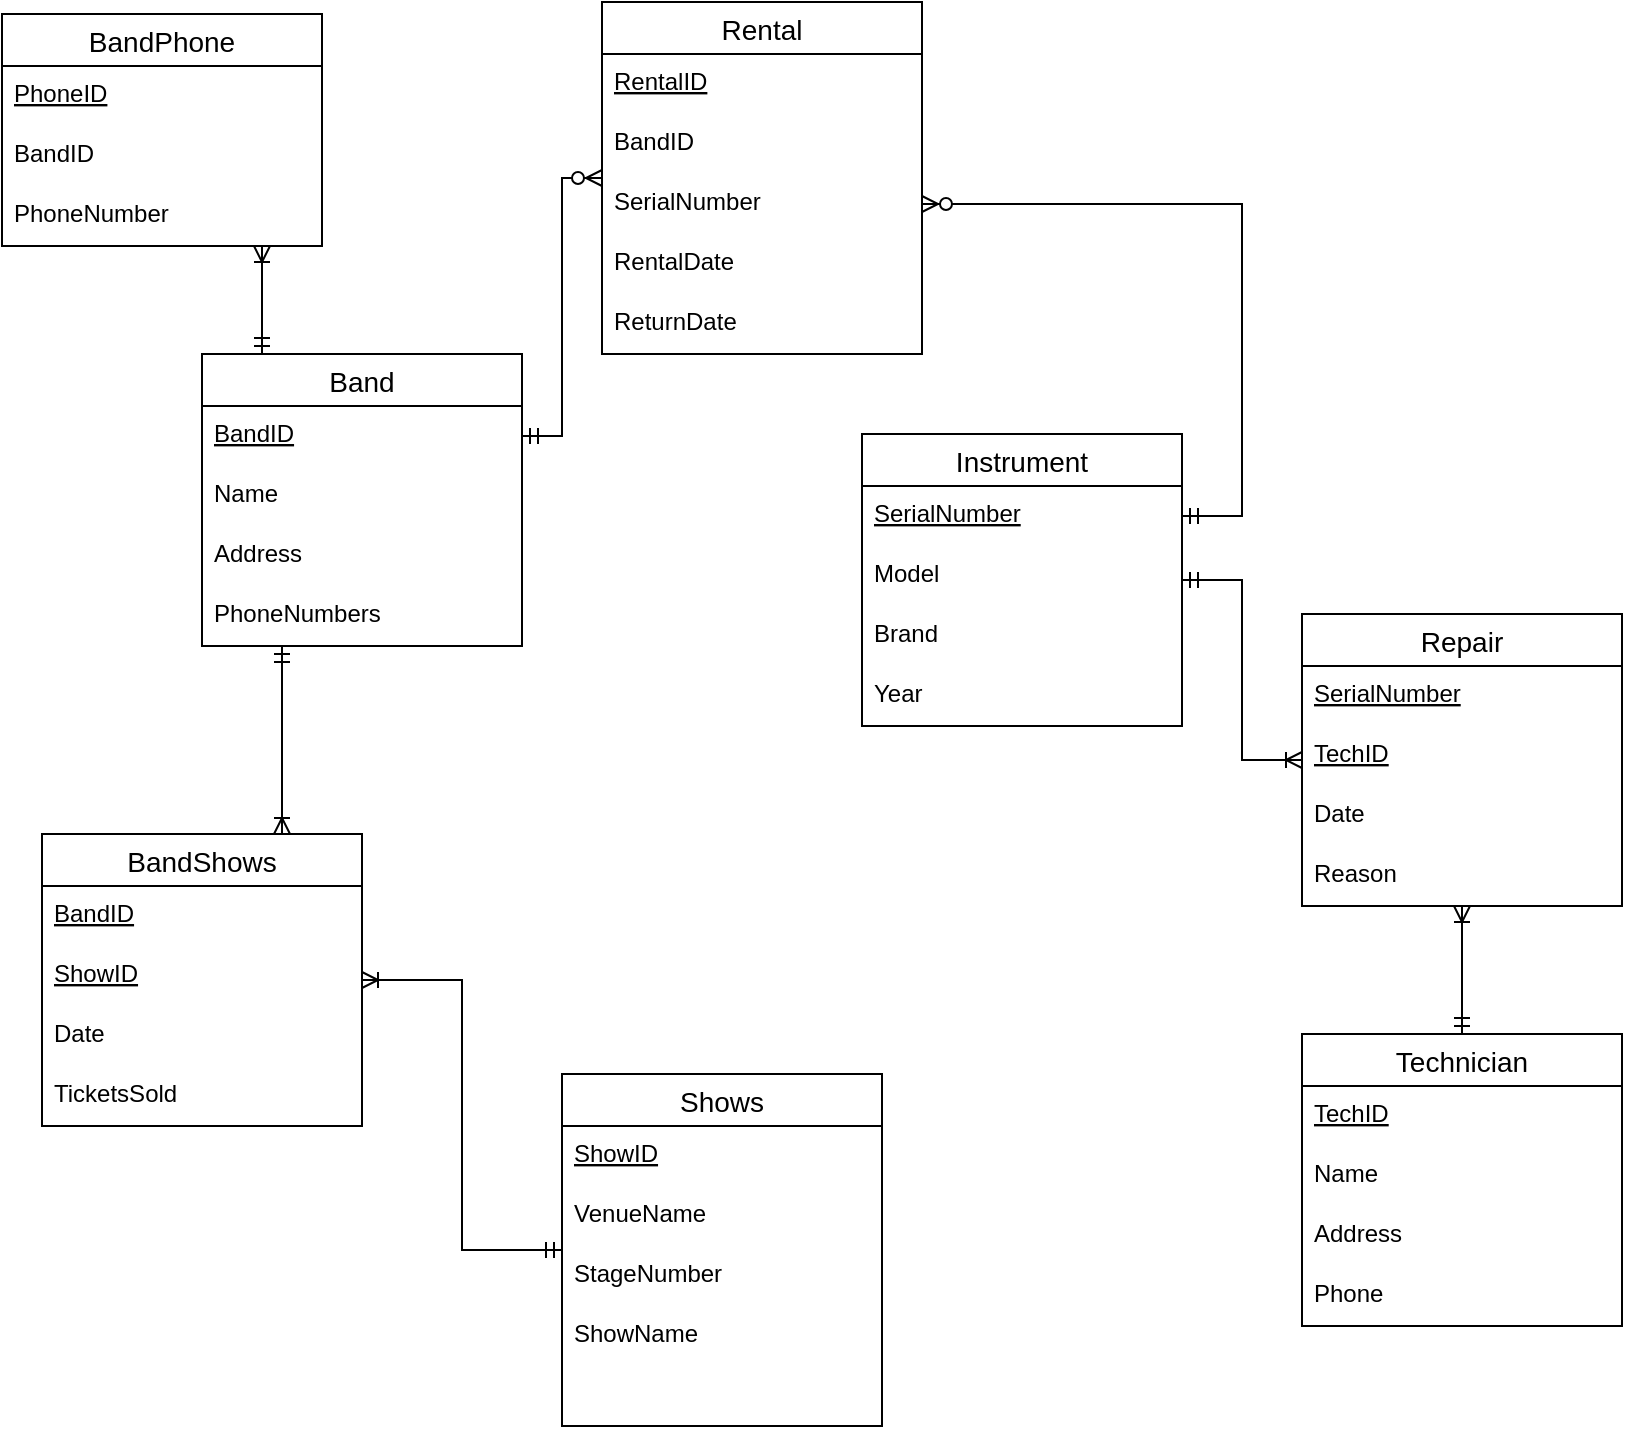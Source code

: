 <mxfile version="20.8.11" type="github"><diagram name="Page-1" id="2MUh4qdRpW2pDVNFt2b4"><mxGraphModel dx="691" dy="714" grid="1" gridSize="10" guides="1" tooltips="1" connect="1" arrows="1" fold="1" page="1" pageScale="1" pageWidth="850" pageHeight="1100" math="0" shadow="0"><root><mxCell id="0"/><mxCell id="1" parent="0"/><mxCell id="hThTRdmx1ZaPSEdKNbmU-5" value="Instrument" style="swimlane;fontStyle=0;childLayout=stackLayout;horizontal=1;startSize=26;horizontalStack=0;resizeParent=1;resizeParentMax=0;resizeLast=0;collapsible=1;marginBottom=0;align=center;fontSize=14;" parent="1" vertex="1"><mxGeometry x="460" y="240" width="160" height="146" as="geometry"/></mxCell><mxCell id="hThTRdmx1ZaPSEdKNbmU-6" value="SerialNumber" style="text;strokeColor=none;fillColor=none;spacingLeft=4;spacingRight=4;overflow=hidden;rotatable=0;points=[[0,0.5],[1,0.5]];portConstraint=eastwest;fontSize=12;fontStyle=4" parent="hThTRdmx1ZaPSEdKNbmU-5" vertex="1"><mxGeometry y="26" width="160" height="30" as="geometry"/></mxCell><mxCell id="hThTRdmx1ZaPSEdKNbmU-7" value="Model" style="text;strokeColor=none;fillColor=none;spacingLeft=4;spacingRight=4;overflow=hidden;rotatable=0;points=[[0,0.5],[1,0.5]];portConstraint=eastwest;fontSize=12;" parent="hThTRdmx1ZaPSEdKNbmU-5" vertex="1"><mxGeometry y="56" width="160" height="30" as="geometry"/></mxCell><mxCell id="hThTRdmx1ZaPSEdKNbmU-8" value="Brand" style="text;strokeColor=none;fillColor=none;spacingLeft=4;spacingRight=4;overflow=hidden;rotatable=0;points=[[0,0.5],[1,0.5]];portConstraint=eastwest;fontSize=12;" parent="hThTRdmx1ZaPSEdKNbmU-5" vertex="1"><mxGeometry y="86" width="160" height="30" as="geometry"/></mxCell><mxCell id="hThTRdmx1ZaPSEdKNbmU-9" value="Year" style="text;strokeColor=none;fillColor=none;spacingLeft=4;spacingRight=4;overflow=hidden;rotatable=0;points=[[0,0.5],[1,0.5]];portConstraint=eastwest;fontSize=12;" parent="hThTRdmx1ZaPSEdKNbmU-5" vertex="1"><mxGeometry y="116" width="160" height="30" as="geometry"/></mxCell><mxCell id="hThTRdmx1ZaPSEdKNbmU-14" value="Band" style="swimlane;fontStyle=0;childLayout=stackLayout;horizontal=1;startSize=26;horizontalStack=0;resizeParent=1;resizeParentMax=0;resizeLast=0;collapsible=1;marginBottom=0;align=center;fontSize=14;" parent="1" vertex="1"><mxGeometry x="130" y="200" width="160" height="146" as="geometry"/></mxCell><mxCell id="hThTRdmx1ZaPSEdKNbmU-35" style="edgeStyle=elbowEdgeStyle;rounded=0;orthogonalLoop=1;jettySize=auto;html=1;exitX=0;exitY=0.5;exitDx=0;exitDy=0;" parent="hThTRdmx1ZaPSEdKNbmU-14" source="hThTRdmx1ZaPSEdKNbmU-15" target="hThTRdmx1ZaPSEdKNbmU-14" edge="1"><mxGeometry relative="1" as="geometry"/></mxCell><mxCell id="hThTRdmx1ZaPSEdKNbmU-15" value="BandID" style="text;strokeColor=none;fillColor=none;spacingLeft=4;spacingRight=4;overflow=hidden;rotatable=0;points=[[0,0.5],[1,0.5]];portConstraint=eastwest;fontSize=12;fontStyle=4" parent="hThTRdmx1ZaPSEdKNbmU-14" vertex="1"><mxGeometry y="26" width="160" height="30" as="geometry"/></mxCell><mxCell id="hThTRdmx1ZaPSEdKNbmU-16" value="Name" style="text;strokeColor=none;fillColor=none;spacingLeft=4;spacingRight=4;overflow=hidden;rotatable=0;points=[[0,0.5],[1,0.5]];portConstraint=eastwest;fontSize=12;" parent="hThTRdmx1ZaPSEdKNbmU-14" vertex="1"><mxGeometry y="56" width="160" height="30" as="geometry"/></mxCell><mxCell id="hThTRdmx1ZaPSEdKNbmU-17" value="Address" style="text;strokeColor=none;fillColor=none;spacingLeft=4;spacingRight=4;overflow=hidden;rotatable=0;points=[[0,0.5],[1,0.5]];portConstraint=eastwest;fontSize=12;" parent="hThTRdmx1ZaPSEdKNbmU-14" vertex="1"><mxGeometry y="86" width="160" height="30" as="geometry"/></mxCell><mxCell id="hThTRdmx1ZaPSEdKNbmU-18" value="PhoneNumbers" style="text;strokeColor=none;fillColor=none;spacingLeft=4;spacingRight=4;overflow=hidden;rotatable=0;points=[[0,0.5],[1,0.5]];portConstraint=eastwest;fontSize=12;" parent="hThTRdmx1ZaPSEdKNbmU-14" vertex="1"><mxGeometry y="116" width="160" height="30" as="geometry"/></mxCell><mxCell id="hThTRdmx1ZaPSEdKNbmU-20" value="Rental" style="swimlane;fontStyle=0;childLayout=stackLayout;horizontal=1;startSize=26;horizontalStack=0;resizeParent=1;resizeParentMax=0;resizeLast=0;collapsible=1;marginBottom=0;align=center;fontSize=14;" parent="1" vertex="1"><mxGeometry x="330" y="24" width="160" height="176" as="geometry"/></mxCell><mxCell id="hThTRdmx1ZaPSEdKNbmU-27" value="RentalID" style="text;strokeColor=none;fillColor=none;spacingLeft=4;spacingRight=4;overflow=hidden;rotatable=0;points=[[0,0.5],[1,0.5]];portConstraint=eastwest;fontSize=12;fontStyle=4" parent="hThTRdmx1ZaPSEdKNbmU-20" vertex="1"><mxGeometry y="26" width="160" height="30" as="geometry"/></mxCell><mxCell id="hThTRdmx1ZaPSEdKNbmU-21" value="BandID" style="text;strokeColor=none;fillColor=none;spacingLeft=4;spacingRight=4;overflow=hidden;rotatable=0;points=[[0,0.5],[1,0.5]];portConstraint=eastwest;fontSize=12;fontStyle=0" parent="hThTRdmx1ZaPSEdKNbmU-20" vertex="1"><mxGeometry y="56" width="160" height="30" as="geometry"/></mxCell><mxCell id="hThTRdmx1ZaPSEdKNbmU-22" value="SerialNumber" style="text;strokeColor=none;fillColor=none;spacingLeft=4;spacingRight=4;overflow=hidden;rotatable=0;points=[[0,0.5],[1,0.5]];portConstraint=eastwest;fontSize=12;fontStyle=0" parent="hThTRdmx1ZaPSEdKNbmU-20" vertex="1"><mxGeometry y="86" width="160" height="30" as="geometry"/></mxCell><mxCell id="hThTRdmx1ZaPSEdKNbmU-23" value="RentalDate" style="text;strokeColor=none;fillColor=none;spacingLeft=4;spacingRight=4;overflow=hidden;rotatable=0;points=[[0,0.5],[1,0.5]];portConstraint=eastwest;fontSize=12;" parent="hThTRdmx1ZaPSEdKNbmU-20" vertex="1"><mxGeometry y="116" width="160" height="30" as="geometry"/></mxCell><mxCell id="hThTRdmx1ZaPSEdKNbmU-26" value="ReturnDate" style="text;strokeColor=none;fillColor=none;spacingLeft=4;spacingRight=4;overflow=hidden;rotatable=0;points=[[0,0.5],[1,0.5]];portConstraint=eastwest;fontSize=12;" parent="hThTRdmx1ZaPSEdKNbmU-20" vertex="1"><mxGeometry y="146" width="160" height="30" as="geometry"/></mxCell><mxCell id="hThTRdmx1ZaPSEdKNbmU-24" value="" style="edgeStyle=elbowEdgeStyle;fontSize=12;html=1;endArrow=ERzeroToMany;startArrow=ERmandOne;rounded=0;" parent="1" source="hThTRdmx1ZaPSEdKNbmU-15" target="hThTRdmx1ZaPSEdKNbmU-20" edge="1"><mxGeometry width="100" height="100" relative="1" as="geometry"><mxPoint x="380" y="310" as="sourcePoint"/><mxPoint x="290" y="505" as="targetPoint"/></mxGeometry></mxCell><mxCell id="hThTRdmx1ZaPSEdKNbmU-25" value="" style="edgeStyle=entityRelationEdgeStyle;fontSize=12;html=1;endArrow=ERzeroToMany;startArrow=ERmandOne;rounded=0;" parent="1" source="hThTRdmx1ZaPSEdKNbmU-6" target="hThTRdmx1ZaPSEdKNbmU-22" edge="1"><mxGeometry width="100" height="100" relative="1" as="geometry"><mxPoint x="380" y="310" as="sourcePoint"/><mxPoint x="480" y="210" as="targetPoint"/></mxGeometry></mxCell><mxCell id="hThTRdmx1ZaPSEdKNbmU-28" value="BandPhone" style="swimlane;fontStyle=0;childLayout=stackLayout;horizontal=1;startSize=26;horizontalStack=0;resizeParent=1;resizeParentMax=0;resizeLast=0;collapsible=1;marginBottom=0;align=center;fontSize=14;" parent="1" vertex="1"><mxGeometry x="30" y="30" width="160" height="116" as="geometry"/></mxCell><mxCell id="hThTRdmx1ZaPSEdKNbmU-30" value="PhoneID" style="text;strokeColor=none;fillColor=none;spacingLeft=4;spacingRight=4;overflow=hidden;rotatable=0;points=[[0,0.5],[1,0.5]];portConstraint=eastwest;fontSize=12;fontStyle=4" parent="hThTRdmx1ZaPSEdKNbmU-28" vertex="1"><mxGeometry y="26" width="160" height="30" as="geometry"/></mxCell><mxCell id="hThTRdmx1ZaPSEdKNbmU-31" value="BandID" style="text;strokeColor=none;fillColor=none;spacingLeft=4;spacingRight=4;overflow=hidden;rotatable=0;points=[[0,0.5],[1,0.5]];portConstraint=eastwest;fontSize=12;" parent="hThTRdmx1ZaPSEdKNbmU-28" vertex="1"><mxGeometry y="56" width="160" height="30" as="geometry"/></mxCell><mxCell id="hThTRdmx1ZaPSEdKNbmU-32" value="PhoneNumber" style="text;strokeColor=none;fillColor=none;spacingLeft=4;spacingRight=4;overflow=hidden;rotatable=0;points=[[0,0.5],[1,0.5]];portConstraint=eastwest;fontSize=12;" parent="hThTRdmx1ZaPSEdKNbmU-28" vertex="1"><mxGeometry y="86" width="160" height="30" as="geometry"/></mxCell><mxCell id="hThTRdmx1ZaPSEdKNbmU-34" value="" style="edgeStyle=elbowEdgeStyle;fontSize=12;html=1;endArrow=ERoneToMany;startArrow=ERmandOne;rounded=0;" parent="1" source="hThTRdmx1ZaPSEdKNbmU-14" target="hThTRdmx1ZaPSEdKNbmU-28" edge="1"><mxGeometry width="100" height="100" relative="1" as="geometry"><mxPoint x="200" y="310" as="sourcePoint"/><mxPoint x="300" y="210" as="targetPoint"/></mxGeometry></mxCell><mxCell id="hThTRdmx1ZaPSEdKNbmU-36" value="Technician" style="swimlane;fontStyle=0;childLayout=stackLayout;horizontal=1;startSize=26;horizontalStack=0;resizeParent=1;resizeParentMax=0;resizeLast=0;collapsible=1;marginBottom=0;align=center;fontSize=14;" parent="1" vertex="1"><mxGeometry x="680" y="540" width="160" height="146" as="geometry"/></mxCell><mxCell id="hThTRdmx1ZaPSEdKNbmU-37" value="TechID" style="text;strokeColor=none;fillColor=none;spacingLeft=4;spacingRight=4;overflow=hidden;rotatable=0;points=[[0,0.5],[1,0.5]];portConstraint=eastwest;fontSize=12;fontStyle=4" parent="hThTRdmx1ZaPSEdKNbmU-36" vertex="1"><mxGeometry y="26" width="160" height="30" as="geometry"/></mxCell><mxCell id="hThTRdmx1ZaPSEdKNbmU-38" value="Name" style="text;strokeColor=none;fillColor=none;spacingLeft=4;spacingRight=4;overflow=hidden;rotatable=0;points=[[0,0.5],[1,0.5]];portConstraint=eastwest;fontSize=12;" parent="hThTRdmx1ZaPSEdKNbmU-36" vertex="1"><mxGeometry y="56" width="160" height="30" as="geometry"/></mxCell><mxCell id="hThTRdmx1ZaPSEdKNbmU-39" value="Address" style="text;strokeColor=none;fillColor=none;spacingLeft=4;spacingRight=4;overflow=hidden;rotatable=0;points=[[0,0.5],[1,0.5]];portConstraint=eastwest;fontSize=12;" parent="hThTRdmx1ZaPSEdKNbmU-36" vertex="1"><mxGeometry y="86" width="160" height="30" as="geometry"/></mxCell><mxCell id="hThTRdmx1ZaPSEdKNbmU-40" value="Phone" style="text;strokeColor=none;fillColor=none;spacingLeft=4;spacingRight=4;overflow=hidden;rotatable=0;points=[[0,0.5],[1,0.5]];portConstraint=eastwest;fontSize=12;" parent="hThTRdmx1ZaPSEdKNbmU-36" vertex="1"><mxGeometry y="116" width="160" height="30" as="geometry"/></mxCell><mxCell id="hThTRdmx1ZaPSEdKNbmU-41" value="Repair" style="swimlane;fontStyle=0;childLayout=stackLayout;horizontal=1;startSize=26;horizontalStack=0;resizeParent=1;resizeParentMax=0;resizeLast=0;collapsible=1;marginBottom=0;align=center;fontSize=14;" parent="1" vertex="1"><mxGeometry x="680" y="330" width="160" height="146" as="geometry"/></mxCell><mxCell id="hThTRdmx1ZaPSEdKNbmU-42" value="SerialNumber" style="text;strokeColor=none;fillColor=none;spacingLeft=4;spacingRight=4;overflow=hidden;rotatable=0;points=[[0,0.5],[1,0.5]];portConstraint=eastwest;fontSize=12;fontStyle=4" parent="hThTRdmx1ZaPSEdKNbmU-41" vertex="1"><mxGeometry y="26" width="160" height="30" as="geometry"/></mxCell><mxCell id="hThTRdmx1ZaPSEdKNbmU-43" value="TechID" style="text;strokeColor=none;fillColor=none;spacingLeft=4;spacingRight=4;overflow=hidden;rotatable=0;points=[[0,0.5],[1,0.5]];portConstraint=eastwest;fontSize=12;fontStyle=4" parent="hThTRdmx1ZaPSEdKNbmU-41" vertex="1"><mxGeometry y="56" width="160" height="30" as="geometry"/></mxCell><mxCell id="hThTRdmx1ZaPSEdKNbmU-44" value="Date" style="text;strokeColor=none;fillColor=none;spacingLeft=4;spacingRight=4;overflow=hidden;rotatable=0;points=[[0,0.5],[1,0.5]];portConstraint=eastwest;fontSize=12;" parent="hThTRdmx1ZaPSEdKNbmU-41" vertex="1"><mxGeometry y="86" width="160" height="30" as="geometry"/></mxCell><mxCell id="hThTRdmx1ZaPSEdKNbmU-47" value="Reason" style="text;strokeColor=none;fillColor=none;spacingLeft=4;spacingRight=4;overflow=hidden;rotatable=0;points=[[0,0.5],[1,0.5]];portConstraint=eastwest;fontSize=12;" parent="hThTRdmx1ZaPSEdKNbmU-41" vertex="1"><mxGeometry y="116" width="160" height="30" as="geometry"/></mxCell><mxCell id="hThTRdmx1ZaPSEdKNbmU-45" value="" style="edgeStyle=elbowEdgeStyle;fontSize=12;html=1;endArrow=ERoneToMany;startArrow=ERmandOne;rounded=0;" parent="1" source="hThTRdmx1ZaPSEdKNbmU-36" target="hThTRdmx1ZaPSEdKNbmU-41" edge="1"><mxGeometry width="100" height="100" relative="1" as="geometry"><mxPoint x="560" y="546" as="sourcePoint"/><mxPoint x="660" y="446" as="targetPoint"/></mxGeometry></mxCell><mxCell id="hThTRdmx1ZaPSEdKNbmU-46" value="" style="edgeStyle=elbowEdgeStyle;fontSize=12;html=1;endArrow=ERoneToMany;startArrow=ERmandOne;rounded=0;" parent="1" source="hThTRdmx1ZaPSEdKNbmU-5" target="hThTRdmx1ZaPSEdKNbmU-41" edge="1"><mxGeometry width="100" height="100" relative="1" as="geometry"><mxPoint x="570" y="410" as="sourcePoint"/><mxPoint x="660" y="330" as="targetPoint"/></mxGeometry></mxCell><mxCell id="hThTRdmx1ZaPSEdKNbmU-49" value="Shows" style="swimlane;fontStyle=0;childLayout=stackLayout;horizontal=1;startSize=26;horizontalStack=0;resizeParent=1;resizeParentMax=0;resizeLast=0;collapsible=1;marginBottom=0;align=center;fontSize=14;" parent="1" vertex="1"><mxGeometry x="310" y="560" width="160" height="176" as="geometry"/></mxCell><mxCell id="hThTRdmx1ZaPSEdKNbmU-53" value="ShowID" style="text;strokeColor=none;fillColor=none;spacingLeft=4;spacingRight=4;overflow=hidden;rotatable=0;points=[[0,0.5],[1,0.5]];portConstraint=eastwest;fontSize=12;fontStyle=4" parent="hThTRdmx1ZaPSEdKNbmU-49" vertex="1"><mxGeometry y="26" width="160" height="30" as="geometry"/></mxCell><mxCell id="hThTRdmx1ZaPSEdKNbmU-50" value="VenueName" style="text;strokeColor=none;fillColor=none;spacingLeft=4;spacingRight=4;overflow=hidden;rotatable=0;points=[[0,0.5],[1,0.5]];portConstraint=eastwest;fontSize=12;" parent="hThTRdmx1ZaPSEdKNbmU-49" vertex="1"><mxGeometry y="56" width="160" height="30" as="geometry"/></mxCell><mxCell id="hThTRdmx1ZaPSEdKNbmU-51" value="StageNumber" style="text;strokeColor=none;fillColor=none;spacingLeft=4;spacingRight=4;overflow=hidden;rotatable=0;points=[[0,0.5],[1,0.5]];portConstraint=eastwest;fontSize=12;" parent="hThTRdmx1ZaPSEdKNbmU-49" vertex="1"><mxGeometry y="86" width="160" height="30" as="geometry"/></mxCell><mxCell id="hThTRdmx1ZaPSEdKNbmU-52" value="ShowName" style="text;strokeColor=none;fillColor=none;spacingLeft=4;spacingRight=4;overflow=hidden;rotatable=0;points=[[0,0.5],[1,0.5]];portConstraint=eastwest;fontSize=12;" parent="hThTRdmx1ZaPSEdKNbmU-49" vertex="1"><mxGeometry y="116" width="160" height="30" as="geometry"/></mxCell><mxCell id="hThTRdmx1ZaPSEdKNbmU-54" style="text;strokeColor=none;fillColor=none;spacingLeft=4;spacingRight=4;overflow=hidden;rotatable=0;points=[[0,0.5],[1,0.5]];portConstraint=eastwest;fontSize=12;" parent="hThTRdmx1ZaPSEdKNbmU-49" vertex="1"><mxGeometry y="146" width="160" height="30" as="geometry"/></mxCell><mxCell id="hThTRdmx1ZaPSEdKNbmU-55" value="BandShows" style="swimlane;fontStyle=0;childLayout=stackLayout;horizontal=1;startSize=26;horizontalStack=0;resizeParent=1;resizeParentMax=0;resizeLast=0;collapsible=1;marginBottom=0;align=center;fontSize=14;" parent="1" vertex="1"><mxGeometry x="50" y="440" width="160" height="146" as="geometry"/></mxCell><mxCell id="hThTRdmx1ZaPSEdKNbmU-56" value="BandID" style="text;strokeColor=none;fillColor=none;spacingLeft=4;spacingRight=4;overflow=hidden;rotatable=0;points=[[0,0.5],[1,0.5]];portConstraint=eastwest;fontSize=12;fontStyle=4" parent="hThTRdmx1ZaPSEdKNbmU-55" vertex="1"><mxGeometry y="26" width="160" height="30" as="geometry"/></mxCell><mxCell id="hThTRdmx1ZaPSEdKNbmU-57" value="ShowID" style="text;strokeColor=none;fillColor=none;spacingLeft=4;spacingRight=4;overflow=hidden;rotatable=0;points=[[0,0.5],[1,0.5]];portConstraint=eastwest;fontSize=12;fontStyle=4" parent="hThTRdmx1ZaPSEdKNbmU-55" vertex="1"><mxGeometry y="56" width="160" height="30" as="geometry"/></mxCell><mxCell id="hThTRdmx1ZaPSEdKNbmU-58" value="Date" style="text;strokeColor=none;fillColor=none;spacingLeft=4;spacingRight=4;overflow=hidden;rotatable=0;points=[[0,0.5],[1,0.5]];portConstraint=eastwest;fontSize=12;" parent="hThTRdmx1ZaPSEdKNbmU-55" vertex="1"><mxGeometry y="86" width="160" height="30" as="geometry"/></mxCell><mxCell id="hThTRdmx1ZaPSEdKNbmU-59" value="TicketsSold" style="text;strokeColor=none;fillColor=none;spacingLeft=4;spacingRight=4;overflow=hidden;rotatable=0;points=[[0,0.5],[1,0.5]];portConstraint=eastwest;fontSize=12;" parent="hThTRdmx1ZaPSEdKNbmU-55" vertex="1"><mxGeometry y="116" width="160" height="30" as="geometry"/></mxCell><mxCell id="hThTRdmx1ZaPSEdKNbmU-60" value="" style="edgeStyle=elbowEdgeStyle;fontSize=12;html=1;endArrow=ERoneToMany;startArrow=ERmandOne;rounded=0;" parent="1" source="hThTRdmx1ZaPSEdKNbmU-49" target="hThTRdmx1ZaPSEdKNbmU-55" edge="1"><mxGeometry width="100" height="100" relative="1" as="geometry"><mxPoint x="300" y="510" as="sourcePoint"/><mxPoint x="400" y="410" as="targetPoint"/></mxGeometry></mxCell><mxCell id="hThTRdmx1ZaPSEdKNbmU-61" value="" style="edgeStyle=elbowEdgeStyle;fontSize=12;html=1;endArrow=ERoneToMany;startArrow=ERmandOne;rounded=0;" parent="1" source="hThTRdmx1ZaPSEdKNbmU-14" target="hThTRdmx1ZaPSEdKNbmU-55" edge="1"><mxGeometry width="100" height="100" relative="1" as="geometry"><mxPoint x="240" y="430" as="sourcePoint"/><mxPoint x="340" y="330" as="targetPoint"/></mxGeometry></mxCell></root></mxGraphModel></diagram></mxfile>